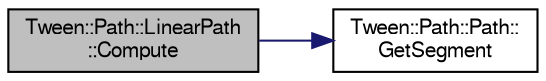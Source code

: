 digraph "Tween::Path::LinearPath::Compute"
{
  bgcolor="transparent";
  edge [fontname="FreeSans",fontsize="10",labelfontname="FreeSans",labelfontsize="10"];
  node [fontname="FreeSans",fontsize="10",shape=record];
  rankdir="LR";
  Node1 [label="Tween::Path::LinearPath\l::Compute",height=0.2,width=0.4,color="black", fillcolor="grey75", style="filled" fontcolor="black"];
  Node1 -> Node2 [color="midnightblue",fontsize="10",style="solid",fontname="FreeSans"];
  Node2 [label="Tween::Path::Path::\lGetSegment",height=0.2,width=0.4,color="black",URL="$classTween_1_1Path_1_1Path.html#a896ec0485f7a8f84b6a5b3447130312f"];
}
